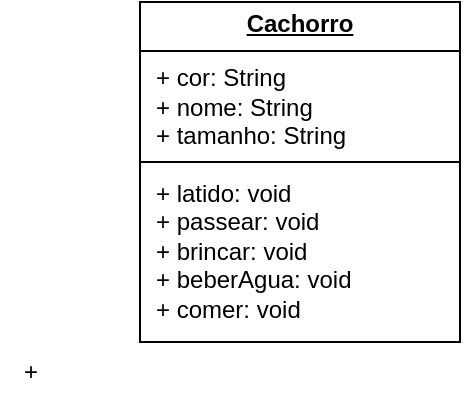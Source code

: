 <mxfile version="26.1.3">
  <diagram id="C5RBs43oDa-KdzZeNtuy" name="Page-1">
    <mxGraphModel dx="220" dy="641" grid="1" gridSize="10" guides="1" tooltips="1" connect="1" arrows="1" fold="1" page="1" pageScale="1" pageWidth="827" pageHeight="1169" math="0" shadow="0">
      <root>
        <mxCell id="WIyWlLk6GJQsqaUBKTNV-0" />
        <mxCell id="WIyWlLk6GJQsqaUBKTNV-1" parent="WIyWlLk6GJQsqaUBKTNV-0" />
        <mxCell id="WloTHGBtesvkC9sXGb6H-2" value="&lt;p style=&quot;margin:0px;margin-top:4px;text-align:center;text-decoration:underline;&quot;&gt;&lt;b&gt;Cachorro&lt;/b&gt;&lt;/p&gt;&lt;hr size=&quot;1&quot; style=&quot;border-style:solid;&quot;&gt;&lt;p style=&quot;margin:0px;margin-left:8px;&quot;&gt;+ cor: String&lt;/p&gt;&lt;p style=&quot;margin:0px;margin-left:8px;&quot;&gt;+ nome: String&lt;br&gt;&lt;/p&gt;&lt;p style=&quot;margin:0px;margin-left:8px;&quot;&gt;+ tamanho: String&lt;/p&gt;&lt;p style=&quot;margin:0px;margin-left:8px;&quot;&gt;&lt;br&gt;&lt;/p&gt;&lt;p style=&quot;margin:0px;margin-left:8px;&quot;&gt;+ latido: void&lt;/p&gt;&lt;p style=&quot;margin:0px;margin-left:8px;&quot;&gt;+ passear: void&lt;/p&gt;&lt;p style=&quot;margin:0px;margin-left:8px;&quot;&gt;+ brincar: void&lt;/p&gt;&lt;p style=&quot;margin:0px;margin-left:8px;&quot;&gt;+ beberAgua: void&lt;/p&gt;&lt;p style=&quot;margin:0px;margin-left:8px;&quot;&gt;+ comer: void&lt;/p&gt;&lt;p style=&quot;margin:0px;margin-left:8px;&quot;&gt;&lt;br&gt;&lt;/p&gt;" style="verticalAlign=top;align=left;overflow=fill;html=1;whiteSpace=wrap;" vertex="1" parent="WIyWlLk6GJQsqaUBKTNV-1">
          <mxGeometry x="330" y="350" width="160" height="170" as="geometry" />
        </mxCell>
        <mxCell id="WloTHGBtesvkC9sXGb6H-3" value="" style="endArrow=none;html=1;rounded=0;" edge="1" parent="WIyWlLk6GJQsqaUBKTNV-1">
          <mxGeometry width="50" height="50" relative="1" as="geometry">
            <mxPoint x="490" y="430" as="sourcePoint" />
            <mxPoint x="330" y="430" as="targetPoint" />
            <Array as="points">
              <mxPoint x="490" y="430" />
            </Array>
          </mxGeometry>
        </mxCell>
        <mxCell id="WloTHGBtesvkC9sXGb6H-5" value="+" style="text;html=1;align=center;verticalAlign=middle;resizable=0;points=[];autosize=1;strokeColor=none;fillColor=none;" vertex="1" parent="WIyWlLk6GJQsqaUBKTNV-1">
          <mxGeometry x="260" y="520" width="30" height="30" as="geometry" />
        </mxCell>
      </root>
    </mxGraphModel>
  </diagram>
</mxfile>
